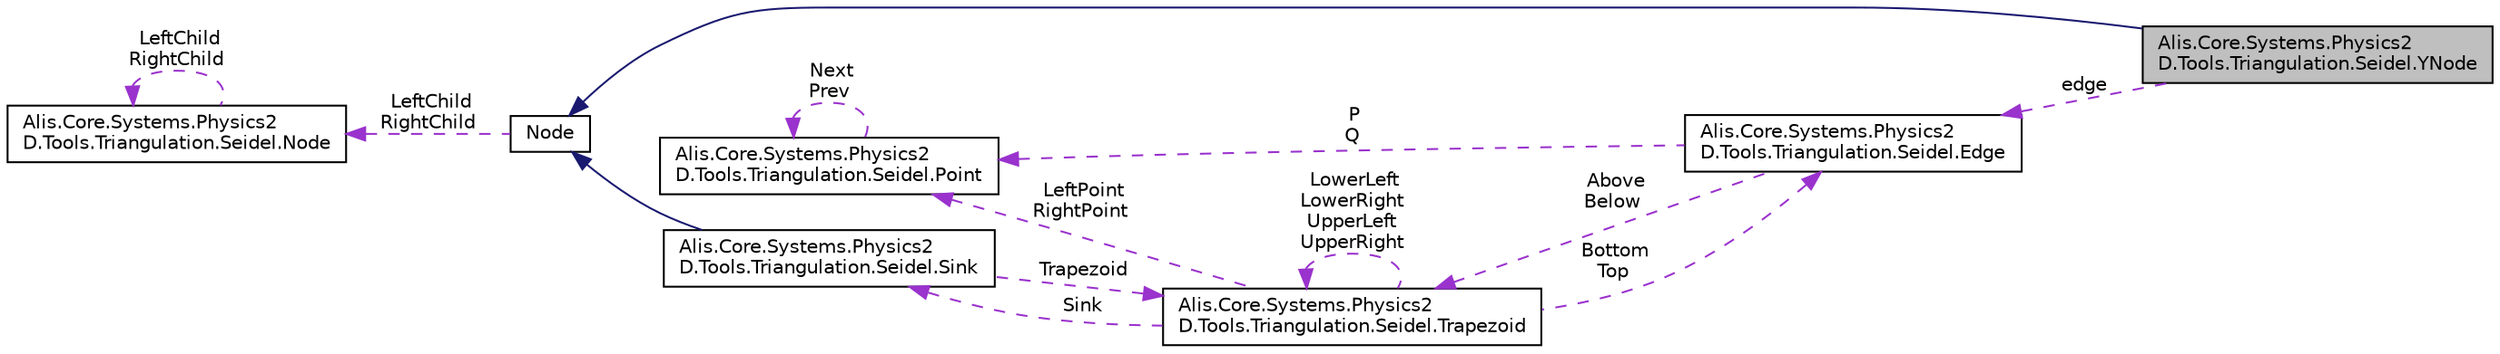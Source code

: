 digraph "Alis.Core.Systems.Physics2D.Tools.Triangulation.Seidel.YNode"
{
 // LATEX_PDF_SIZE
  edge [fontname="Helvetica",fontsize="10",labelfontname="Helvetica",labelfontsize="10"];
  node [fontname="Helvetica",fontsize="10",shape=record];
  rankdir="LR";
  Node1 [label="Alis.Core.Systems.Physics2\lD.Tools.Triangulation.Seidel.YNode",height=0.2,width=0.4,color="black", fillcolor="grey75", style="filled", fontcolor="black",tooltip="The node class"];
  Node2 -> Node1 [dir="back",color="midnightblue",fontsize="10",style="solid",fontname="Helvetica"];
  Node2 [label="Node",height=0.2,width=0.4,color="black", fillcolor="white", style="filled",URL="$class_alis_1_1_core_1_1_systems_1_1_physics2_d_1_1_tools_1_1_triangulation_1_1_seidel_1_1_node.html",tooltip="The node class"];
  Node3 -> Node2 [dir="back",color="darkorchid3",fontsize="10",style="dashed",label=" LeftChild\nRightChild" ,fontname="Helvetica"];
  Node3 [label="Alis.Core.Systems.Physics2\lD.Tools.Triangulation.Seidel.Node",height=0.2,width=0.4,color="black", fillcolor="white", style="filled",URL="$class_alis_1_1_core_1_1_systems_1_1_physics2_d_1_1_tools_1_1_triangulation_1_1_seidel_1_1_node.html",tooltip="The node class"];
  Node3 -> Node3 [dir="back",color="darkorchid3",fontsize="10",style="dashed",label=" LeftChild\nRightChild" ,fontname="Helvetica"];
  Node4 -> Node1 [dir="back",color="darkorchid3",fontsize="10",style="dashed",label=" edge" ,fontname="Helvetica"];
  Node4 [label="Alis.Core.Systems.Physics2\lD.Tools.Triangulation.Seidel.Edge",height=0.2,width=0.4,color="black", fillcolor="white", style="filled",URL="$class_alis_1_1_core_1_1_systems_1_1_physics2_d_1_1_tools_1_1_triangulation_1_1_seidel_1_1_edge.html",tooltip="The edge class"];
  Node5 -> Node4 [dir="back",color="darkorchid3",fontsize="10",style="dashed",label=" Above\nBelow" ,fontname="Helvetica"];
  Node5 [label="Alis.Core.Systems.Physics2\lD.Tools.Triangulation.Seidel.Trapezoid",height=0.2,width=0.4,color="black", fillcolor="white", style="filled",URL="$class_alis_1_1_core_1_1_systems_1_1_physics2_d_1_1_tools_1_1_triangulation_1_1_seidel_1_1_trapezoid.html",tooltip="The trapezoid class"];
  Node5 -> Node5 [dir="back",color="darkorchid3",fontsize="10",style="dashed",label=" LowerLeft\nLowerRight\nUpperLeft\nUpperRight" ,fontname="Helvetica"];
  Node4 -> Node5 [dir="back",color="darkorchid3",fontsize="10",style="dashed",label=" Bottom\nTop" ,fontname="Helvetica"];
  Node6 -> Node5 [dir="back",color="darkorchid3",fontsize="10",style="dashed",label=" LeftPoint\nRightPoint" ,fontname="Helvetica"];
  Node6 [label="Alis.Core.Systems.Physics2\lD.Tools.Triangulation.Seidel.Point",height=0.2,width=0.4,color="black", fillcolor="white", style="filled",URL="$class_alis_1_1_core_1_1_systems_1_1_physics2_d_1_1_tools_1_1_triangulation_1_1_seidel_1_1_point.html",tooltip="The point class"];
  Node6 -> Node6 [dir="back",color="darkorchid3",fontsize="10",style="dashed",label=" Next\nPrev" ,fontname="Helvetica"];
  Node7 -> Node5 [dir="back",color="darkorchid3",fontsize="10",style="dashed",label=" Sink" ,fontname="Helvetica"];
  Node7 [label="Alis.Core.Systems.Physics2\lD.Tools.Triangulation.Seidel.Sink",height=0.2,width=0.4,color="black", fillcolor="white", style="filled",URL="$class_alis_1_1_core_1_1_systems_1_1_physics2_d_1_1_tools_1_1_triangulation_1_1_seidel_1_1_sink.html",tooltip="The sink class"];
  Node2 -> Node7 [dir="back",color="midnightblue",fontsize="10",style="solid",fontname="Helvetica"];
  Node5 -> Node7 [dir="back",color="darkorchid3",fontsize="10",style="dashed",label=" Trapezoid" ,fontname="Helvetica"];
  Node6 -> Node4 [dir="back",color="darkorchid3",fontsize="10",style="dashed",label=" P\nQ" ,fontname="Helvetica"];
}
